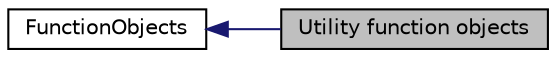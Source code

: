 digraph "Utility function objects"
{
  bgcolor="transparent";
  edge [fontname="Helvetica",fontsize="10",labelfontname="Helvetica",labelfontsize="10"];
  node [fontname="Helvetica",fontsize="10",shape=record];
  rankdir=LR;
  Node0 [label="Utility function objects",height=0.2,width=0.4,color="black", fillcolor="grey75", style="filled" fontcolor="black"];
  Node1 [label="FunctionObjects",height=0.2,width=0.4,color="black",URL="$group__grpFunctionObjects.html"];
  Node1->Node0 [shape=plaintext, color="midnightblue", dir="back", style="solid"];
}
